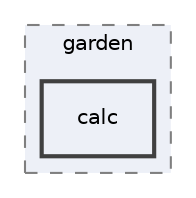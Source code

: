 digraph "/home/user/Загрузки/garden/calc"
{
 // LATEX_PDF_SIZE
  edge [fontname="Helvetica",fontsize="10",labelfontname="Helvetica",labelfontsize="10"];
  node [fontname="Helvetica",fontsize="10",shape=record];
  compound=true
  subgraph clusterdir_05413df3ea85092c2290d18abb68e316 {
    graph [ bgcolor="#edf0f7", pencolor="grey50", style="filled,dashed,", label="garden", fontname="Helvetica", fontsize="10", URL="dir_05413df3ea85092c2290d18abb68e316.html"]
  dir_10eed0b8478a4a6a0aca1ba808e6bbe6 [shape=box, label="calc", style="filled,bold,", fillcolor="#edf0f7", color="grey25", URL="dir_10eed0b8478a4a6a0aca1ba808e6bbe6.html"];
  }
}
